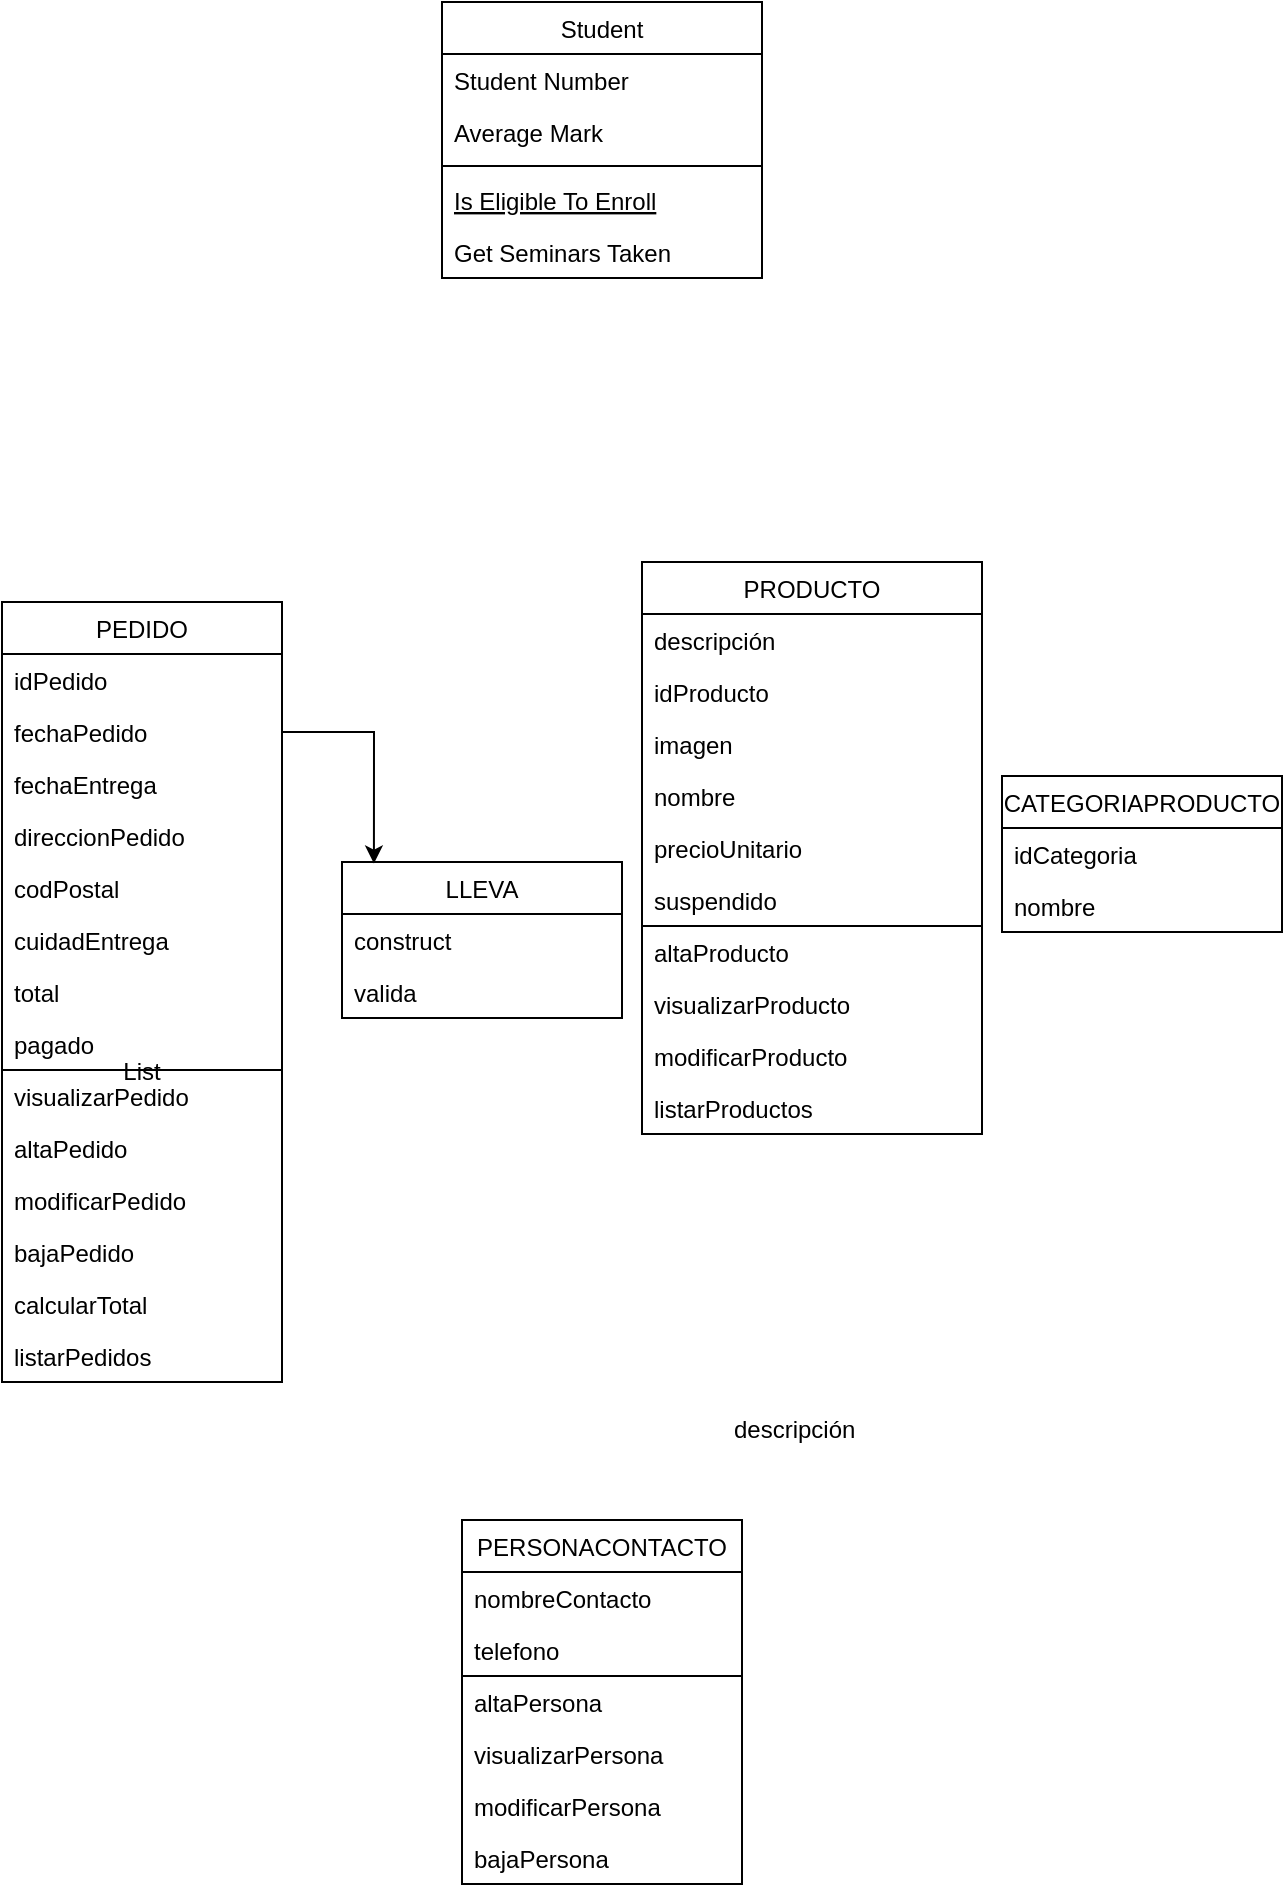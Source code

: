 <mxfile version="14.9.6" type="device"><diagram id="C5RBs43oDa-KdzZeNtuy" name="Page-1"><mxGraphModel dx="852" dy="534" grid="1" gridSize="10" guides="1" tooltips="1" connect="1" arrows="1" fold="1" page="1" pageScale="1" pageWidth="827" pageHeight="1169" math="0" shadow="0"><root><mxCell id="WIyWlLk6GJQsqaUBKTNV-0"/><mxCell id="WIyWlLk6GJQsqaUBKTNV-1" parent="WIyWlLk6GJQsqaUBKTNV-0"/><mxCell id="zkfFHV4jXpPFQw0GAbJ--6" value="Student" style="swimlane;fontStyle=0;align=center;verticalAlign=top;childLayout=stackLayout;horizontal=1;startSize=26;horizontalStack=0;resizeParent=1;resizeLast=0;collapsible=1;marginBottom=0;rounded=0;shadow=0;strokeWidth=1;" parent="WIyWlLk6GJQsqaUBKTNV-1" vertex="1"><mxGeometry x="350" y="410" width="160" height="138" as="geometry"><mxRectangle x="130" y="380" width="160" height="26" as="alternateBounds"/></mxGeometry></mxCell><mxCell id="zkfFHV4jXpPFQw0GAbJ--7" value="Student Number" style="text;align=left;verticalAlign=top;spacingLeft=4;spacingRight=4;overflow=hidden;rotatable=0;points=[[0,0.5],[1,0.5]];portConstraint=eastwest;" parent="zkfFHV4jXpPFQw0GAbJ--6" vertex="1"><mxGeometry y="26" width="160" height="26" as="geometry"/></mxCell><mxCell id="zkfFHV4jXpPFQw0GAbJ--8" value="Average Mark" style="text;align=left;verticalAlign=top;spacingLeft=4;spacingRight=4;overflow=hidden;rotatable=0;points=[[0,0.5],[1,0.5]];portConstraint=eastwest;rounded=0;shadow=0;html=0;" parent="zkfFHV4jXpPFQw0GAbJ--6" vertex="1"><mxGeometry y="52" width="160" height="26" as="geometry"/></mxCell><mxCell id="zkfFHV4jXpPFQw0GAbJ--9" value="" style="line;html=1;strokeWidth=1;align=left;verticalAlign=middle;spacingTop=-1;spacingLeft=3;spacingRight=3;rotatable=0;labelPosition=right;points=[];portConstraint=eastwest;" parent="zkfFHV4jXpPFQw0GAbJ--6" vertex="1"><mxGeometry y="78" width="160" height="8" as="geometry"/></mxCell><mxCell id="zkfFHV4jXpPFQw0GAbJ--10" value="Is Eligible To Enroll" style="text;align=left;verticalAlign=top;spacingLeft=4;spacingRight=4;overflow=hidden;rotatable=0;points=[[0,0.5],[1,0.5]];portConstraint=eastwest;fontStyle=4" parent="zkfFHV4jXpPFQw0GAbJ--6" vertex="1"><mxGeometry y="86" width="160" height="26" as="geometry"/></mxCell><mxCell id="zkfFHV4jXpPFQw0GAbJ--11" value="Get Seminars Taken" style="text;align=left;verticalAlign=top;spacingLeft=4;spacingRight=4;overflow=hidden;rotatable=0;points=[[0,0.5],[1,0.5]];portConstraint=eastwest;" parent="zkfFHV4jXpPFQw0GAbJ--6" vertex="1"><mxGeometry y="112" width="160" height="26" as="geometry"/></mxCell><mxCell id="DLmrD68bW0_2OXlidkGL-21" value="PEDIDO" style="swimlane;fontStyle=0;childLayout=stackLayout;horizontal=1;startSize=26;horizontalStack=0;resizeParent=1;resizeParentMax=0;resizeLast=0;collapsible=1;marginBottom=0;" vertex="1" parent="WIyWlLk6GJQsqaUBKTNV-1"><mxGeometry x="130" y="710" width="140" height="390" as="geometry"/></mxCell><mxCell id="DLmrD68bW0_2OXlidkGL-22" value="idPedido" style="text;strokeColor=none;fillColor=none;align=left;verticalAlign=top;spacingLeft=4;spacingRight=4;overflow=hidden;rotatable=0;points=[[0,0.5],[1,0.5]];portConstraint=eastwest;" vertex="1" parent="DLmrD68bW0_2OXlidkGL-21"><mxGeometry y="26" width="140" height="26" as="geometry"/></mxCell><mxCell id="DLmrD68bW0_2OXlidkGL-23" value="fechaPedido" style="text;strokeColor=none;fillColor=none;align=left;verticalAlign=top;spacingLeft=4;spacingRight=4;overflow=hidden;rotatable=0;points=[[0,0.5],[1,0.5]];portConstraint=eastwest;" vertex="1" parent="DLmrD68bW0_2OXlidkGL-21"><mxGeometry y="52" width="140" height="26" as="geometry"/></mxCell><mxCell id="DLmrD68bW0_2OXlidkGL-24" value="fechaEntrega" style="text;strokeColor=none;fillColor=none;align=left;verticalAlign=top;spacingLeft=4;spacingRight=4;overflow=hidden;rotatable=0;points=[[0,0.5],[1,0.5]];portConstraint=eastwest;" vertex="1" parent="DLmrD68bW0_2OXlidkGL-21"><mxGeometry y="78" width="140" height="26" as="geometry"/></mxCell><mxCell id="DLmrD68bW0_2OXlidkGL-55" value="direccionPedido" style="text;strokeColor=none;fillColor=none;align=left;verticalAlign=top;spacingLeft=4;spacingRight=4;overflow=hidden;rotatable=0;points=[[0,0.5],[1,0.5]];portConstraint=eastwest;" vertex="1" parent="DLmrD68bW0_2OXlidkGL-21"><mxGeometry y="104" width="140" height="26" as="geometry"/></mxCell><mxCell id="DLmrD68bW0_2OXlidkGL-56" value="codPostal" style="text;strokeColor=none;fillColor=none;align=left;verticalAlign=top;spacingLeft=4;spacingRight=4;overflow=hidden;rotatable=0;points=[[0,0.5],[1,0.5]];portConstraint=eastwest;" vertex="1" parent="DLmrD68bW0_2OXlidkGL-21"><mxGeometry y="130" width="140" height="26" as="geometry"/></mxCell><mxCell id="DLmrD68bW0_2OXlidkGL-57" value="cuidadEntrega" style="text;strokeColor=none;fillColor=none;align=left;verticalAlign=top;spacingLeft=4;spacingRight=4;overflow=hidden;rotatable=0;points=[[0,0.5],[1,0.5]];portConstraint=eastwest;" vertex="1" parent="DLmrD68bW0_2OXlidkGL-21"><mxGeometry y="156" width="140" height="26" as="geometry"/></mxCell><mxCell id="DLmrD68bW0_2OXlidkGL-58" value="total" style="text;strokeColor=none;fillColor=none;align=left;verticalAlign=top;spacingLeft=4;spacingRight=4;overflow=hidden;rotatable=0;points=[[0,0.5],[1,0.5]];portConstraint=eastwest;" vertex="1" parent="DLmrD68bW0_2OXlidkGL-21"><mxGeometry y="182" width="140" height="26" as="geometry"/></mxCell><mxCell id="DLmrD68bW0_2OXlidkGL-59" value="pagado" style="text;strokeColor=none;fillColor=none;align=left;verticalAlign=top;spacingLeft=4;spacingRight=4;overflow=hidden;rotatable=0;points=[[0,0.5],[1,0.5]];portConstraint=eastwest;" vertex="1" parent="DLmrD68bW0_2OXlidkGL-21"><mxGeometry y="208" width="140" height="26" as="geometry"/></mxCell><mxCell id="DLmrD68bW0_2OXlidkGL-61" value="List" style="swimlane;fontStyle=0;childLayout=stackLayout;horizontal=1;startSize=0;horizontalStack=0;resizeParent=1;resizeParentMax=0;resizeLast=0;collapsible=1;marginBottom=0;" vertex="1" parent="DLmrD68bW0_2OXlidkGL-21"><mxGeometry y="234" width="140" height="156" as="geometry"/></mxCell><mxCell id="DLmrD68bW0_2OXlidkGL-63" value="visualizarPedido" style="text;strokeColor=none;fillColor=none;align=left;verticalAlign=top;spacingLeft=4;spacingRight=4;overflow=hidden;rotatable=0;points=[[0,0.5],[1,0.5]];portConstraint=eastwest;" vertex="1" parent="DLmrD68bW0_2OXlidkGL-61"><mxGeometry width="140" height="26" as="geometry"/></mxCell><mxCell id="DLmrD68bW0_2OXlidkGL-62" value="altaPedido" style="text;strokeColor=none;fillColor=none;align=left;verticalAlign=top;spacingLeft=4;spacingRight=4;overflow=hidden;rotatable=0;points=[[0,0.5],[1,0.5]];portConstraint=eastwest;" vertex="1" parent="DLmrD68bW0_2OXlidkGL-61"><mxGeometry y="26" width="140" height="26" as="geometry"/></mxCell><mxCell id="DLmrD68bW0_2OXlidkGL-64" value="modificarPedido" style="text;strokeColor=none;fillColor=none;align=left;verticalAlign=top;spacingLeft=4;spacingRight=4;overflow=hidden;rotatable=0;points=[[0,0.5],[1,0.5]];portConstraint=eastwest;" vertex="1" parent="DLmrD68bW0_2OXlidkGL-61"><mxGeometry y="52" width="140" height="26" as="geometry"/></mxCell><mxCell id="DLmrD68bW0_2OXlidkGL-66" value="bajaPedido" style="text;strokeColor=none;fillColor=none;align=left;verticalAlign=top;spacingLeft=4;spacingRight=4;overflow=hidden;rotatable=0;points=[[0,0.5],[1,0.5]];portConstraint=eastwest;" vertex="1" parent="DLmrD68bW0_2OXlidkGL-61"><mxGeometry y="78" width="140" height="26" as="geometry"/></mxCell><mxCell id="DLmrD68bW0_2OXlidkGL-67" value="calcularTotal" style="text;strokeColor=none;fillColor=none;align=left;verticalAlign=top;spacingLeft=4;spacingRight=4;overflow=hidden;rotatable=0;points=[[0,0.5],[1,0.5]];portConstraint=eastwest;" vertex="1" parent="DLmrD68bW0_2OXlidkGL-61"><mxGeometry y="104" width="140" height="26" as="geometry"/></mxCell><mxCell id="DLmrD68bW0_2OXlidkGL-68" value="listarPedidos" style="text;strokeColor=none;fillColor=none;align=left;verticalAlign=top;spacingLeft=4;spacingRight=4;overflow=hidden;rotatable=0;points=[[0,0.5],[1,0.5]];portConstraint=eastwest;" vertex="1" parent="DLmrD68bW0_2OXlidkGL-61"><mxGeometry y="130" width="140" height="26" as="geometry"/></mxCell><mxCell id="DLmrD68bW0_2OXlidkGL-25" value="LLEVA" style="swimlane;fontStyle=0;childLayout=stackLayout;horizontal=1;startSize=26;horizontalStack=0;resizeParent=1;resizeParentMax=0;resizeLast=0;collapsible=1;marginBottom=0;" vertex="1" parent="WIyWlLk6GJQsqaUBKTNV-1"><mxGeometry x="300" y="840" width="140" height="78" as="geometry"/></mxCell><mxCell id="DLmrD68bW0_2OXlidkGL-26" value="construct" style="text;strokeColor=none;fillColor=none;align=left;verticalAlign=top;spacingLeft=4;spacingRight=4;overflow=hidden;rotatable=0;points=[[0,0.5],[1,0.5]];portConstraint=eastwest;" vertex="1" parent="DLmrD68bW0_2OXlidkGL-25"><mxGeometry y="26" width="140" height="26" as="geometry"/></mxCell><mxCell id="DLmrD68bW0_2OXlidkGL-27" value="valida" style="text;strokeColor=none;fillColor=none;align=left;verticalAlign=top;spacingLeft=4;spacingRight=4;overflow=hidden;rotatable=0;points=[[0,0.5],[1,0.5]];portConstraint=eastwest;" vertex="1" parent="DLmrD68bW0_2OXlidkGL-25"><mxGeometry y="52" width="140" height="26" as="geometry"/></mxCell><mxCell id="DLmrD68bW0_2OXlidkGL-33" value="CATEGORIAPRODUCTO" style="swimlane;fontStyle=0;childLayout=stackLayout;horizontal=1;startSize=26;horizontalStack=0;resizeParent=1;resizeParentMax=0;resizeLast=0;collapsible=1;marginBottom=0;" vertex="1" parent="WIyWlLk6GJQsqaUBKTNV-1"><mxGeometry x="630" y="797" width="140" height="78" as="geometry"/></mxCell><mxCell id="DLmrD68bW0_2OXlidkGL-34" value="idCategoria" style="text;strokeColor=none;fillColor=none;align=left;verticalAlign=top;spacingLeft=4;spacingRight=4;overflow=hidden;rotatable=0;points=[[0,0.5],[1,0.5]];portConstraint=eastwest;" vertex="1" parent="DLmrD68bW0_2OXlidkGL-33"><mxGeometry y="26" width="140" height="26" as="geometry"/></mxCell><mxCell id="DLmrD68bW0_2OXlidkGL-35" value="nombre" style="text;strokeColor=none;fillColor=none;align=left;verticalAlign=top;spacingLeft=4;spacingRight=4;overflow=hidden;rotatable=0;points=[[0,0.5],[1,0.5]];portConstraint=eastwest;" vertex="1" parent="DLmrD68bW0_2OXlidkGL-33"><mxGeometry y="52" width="140" height="26" as="geometry"/></mxCell><mxCell id="DLmrD68bW0_2OXlidkGL-37" value="PERSONACONTACTO" style="swimlane;fontStyle=0;childLayout=stackLayout;horizontal=1;startSize=26;horizontalStack=0;resizeParent=1;resizeParentMax=0;resizeLast=0;collapsible=1;marginBottom=0;" vertex="1" parent="WIyWlLk6GJQsqaUBKTNV-1"><mxGeometry x="360" y="1169" width="140" height="182" as="geometry"/></mxCell><mxCell id="DLmrD68bW0_2OXlidkGL-38" value="nombreContacto" style="text;strokeColor=none;fillColor=none;align=left;verticalAlign=top;spacingLeft=4;spacingRight=4;overflow=hidden;rotatable=0;points=[[0,0.5],[1,0.5]];portConstraint=eastwest;" vertex="1" parent="DLmrD68bW0_2OXlidkGL-37"><mxGeometry y="26" width="140" height="26" as="geometry"/></mxCell><mxCell id="DLmrD68bW0_2OXlidkGL-39" value="telefono" style="text;strokeColor=none;fillColor=none;align=left;verticalAlign=top;spacingLeft=4;spacingRight=4;overflow=hidden;rotatable=0;points=[[0,0.5],[1,0.5]];portConstraint=eastwest;" vertex="1" parent="DLmrD68bW0_2OXlidkGL-37"><mxGeometry y="52" width="140" height="26" as="geometry"/></mxCell><mxCell id="DLmrD68bW0_2OXlidkGL-70" value="" style="swimlane;fontStyle=0;childLayout=stackLayout;horizontal=1;startSize=0;horizontalStack=0;resizeParent=1;resizeParentMax=0;resizeLast=0;collapsible=1;marginBottom=0;" vertex="1" parent="DLmrD68bW0_2OXlidkGL-37"><mxGeometry y="78" width="140" height="104" as="geometry"/></mxCell><mxCell id="DLmrD68bW0_2OXlidkGL-71" value="altaPersona" style="text;strokeColor=none;fillColor=none;align=left;verticalAlign=top;spacingLeft=4;spacingRight=4;overflow=hidden;rotatable=0;points=[[0,0.5],[1,0.5]];portConstraint=eastwest;" vertex="1" parent="DLmrD68bW0_2OXlidkGL-70"><mxGeometry width="140" height="26" as="geometry"/></mxCell><mxCell id="DLmrD68bW0_2OXlidkGL-72" value="visualizarPersona" style="text;strokeColor=none;fillColor=none;align=left;verticalAlign=top;spacingLeft=4;spacingRight=4;overflow=hidden;rotatable=0;points=[[0,0.5],[1,0.5]];portConstraint=eastwest;" vertex="1" parent="DLmrD68bW0_2OXlidkGL-70"><mxGeometry y="26" width="140" height="26" as="geometry"/></mxCell><mxCell id="DLmrD68bW0_2OXlidkGL-73" value="modificarPersona" style="text;strokeColor=none;fillColor=none;align=left;verticalAlign=top;spacingLeft=4;spacingRight=4;overflow=hidden;rotatable=0;points=[[0,0.5],[1,0.5]];portConstraint=eastwest;" vertex="1" parent="DLmrD68bW0_2OXlidkGL-70"><mxGeometry y="52" width="140" height="26" as="geometry"/></mxCell><mxCell id="DLmrD68bW0_2OXlidkGL-74" value="bajaPersona" style="text;strokeColor=none;fillColor=none;align=left;verticalAlign=top;spacingLeft=4;spacingRight=4;overflow=hidden;rotatable=0;points=[[0,0.5],[1,0.5]];portConstraint=eastwest;" vertex="1" parent="DLmrD68bW0_2OXlidkGL-70"><mxGeometry y="78" width="140" height="26" as="geometry"/></mxCell><mxCell id="DLmrD68bW0_2OXlidkGL-43" style="edgeStyle=orthogonalEdgeStyle;rounded=0;orthogonalLoop=1;jettySize=auto;html=1;exitX=1;exitY=0.5;exitDx=0;exitDy=0;entryX=0.114;entryY=0.01;entryDx=0;entryDy=0;entryPerimeter=0;" edge="1" parent="WIyWlLk6GJQsqaUBKTNV-1" source="DLmrD68bW0_2OXlidkGL-23" target="DLmrD68bW0_2OXlidkGL-25"><mxGeometry relative="1" as="geometry"/></mxCell><mxCell id="DLmrD68bW0_2OXlidkGL-10" value="PRODUCTO" style="swimlane;fontStyle=0;childLayout=stackLayout;horizontal=1;startSize=26;horizontalStack=0;resizeParent=1;resizeParentMax=0;resizeLast=0;collapsible=1;marginBottom=0;" vertex="1" parent="WIyWlLk6GJQsqaUBKTNV-1"><mxGeometry x="450" y="690" width="170" height="182" as="geometry"/></mxCell><mxCell id="DLmrD68bW0_2OXlidkGL-11" value="descripción" style="text;strokeColor=none;fillColor=none;align=left;verticalAlign=top;spacingLeft=4;spacingRight=4;overflow=hidden;rotatable=0;points=[[0,0.5],[1,0.5]];portConstraint=eastwest;" vertex="1" parent="DLmrD68bW0_2OXlidkGL-10"><mxGeometry y="26" width="170" height="26" as="geometry"/></mxCell><mxCell id="DLmrD68bW0_2OXlidkGL-12" value="idProducto" style="text;strokeColor=none;fillColor=none;align=left;verticalAlign=top;spacingLeft=4;spacingRight=4;overflow=hidden;rotatable=0;points=[[0,0.5],[1,0.5]];portConstraint=eastwest;" vertex="1" parent="DLmrD68bW0_2OXlidkGL-10"><mxGeometry y="52" width="170" height="26" as="geometry"/></mxCell><mxCell id="DLmrD68bW0_2OXlidkGL-13" value="imagen" style="text;strokeColor=none;fillColor=none;align=left;verticalAlign=top;spacingLeft=4;spacingRight=4;overflow=hidden;rotatable=0;points=[[0,0.5],[1,0.5]];portConstraint=eastwest;" vertex="1" parent="DLmrD68bW0_2OXlidkGL-10"><mxGeometry y="78" width="170" height="26" as="geometry"/></mxCell><mxCell id="DLmrD68bW0_2OXlidkGL-44" value="nombre" style="text;strokeColor=none;fillColor=none;align=left;verticalAlign=top;spacingLeft=4;spacingRight=4;overflow=hidden;rotatable=0;points=[[0,0.5],[1,0.5]];portConstraint=eastwest;" vertex="1" parent="DLmrD68bW0_2OXlidkGL-10"><mxGeometry y="104" width="170" height="26" as="geometry"/></mxCell><mxCell id="DLmrD68bW0_2OXlidkGL-45" value="precioUnitario" style="text;strokeColor=none;fillColor=none;align=left;verticalAlign=top;spacingLeft=4;spacingRight=4;overflow=hidden;rotatable=0;points=[[0,0.5],[1,0.5]];portConstraint=eastwest;" vertex="1" parent="DLmrD68bW0_2OXlidkGL-10"><mxGeometry y="130" width="170" height="26" as="geometry"/></mxCell><mxCell id="DLmrD68bW0_2OXlidkGL-46" value="suspendido" style="text;strokeColor=none;fillColor=none;align=left;verticalAlign=top;spacingLeft=4;spacingRight=4;overflow=hidden;rotatable=0;points=[[0,0.5],[1,0.5]];portConstraint=eastwest;" vertex="1" parent="DLmrD68bW0_2OXlidkGL-10"><mxGeometry y="156" width="170" height="26" as="geometry"/></mxCell><mxCell id="DLmrD68bW0_2OXlidkGL-48" value="" style="swimlane;fontStyle=0;childLayout=stackLayout;horizontal=1;startSize=0;horizontalStack=0;resizeParent=1;resizeParentMax=0;resizeLast=0;collapsible=1;marginBottom=0;" vertex="1" parent="WIyWlLk6GJQsqaUBKTNV-1"><mxGeometry x="450" y="872" width="170" height="104" as="geometry"><mxRectangle x="670" y="1010" width="50" height="40" as="alternateBounds"/></mxGeometry></mxCell><mxCell id="DLmrD68bW0_2OXlidkGL-51" value="altaProducto" style="text;strokeColor=none;fillColor=none;align=left;verticalAlign=top;spacingLeft=4;spacingRight=4;overflow=hidden;rotatable=0;points=[[0,0.5],[1,0.5]];portConstraint=eastwest;" vertex="1" parent="DLmrD68bW0_2OXlidkGL-48"><mxGeometry width="170" height="26" as="geometry"/></mxCell><mxCell id="DLmrD68bW0_2OXlidkGL-52" value="visualizarProducto" style="text;strokeColor=none;fillColor=none;align=left;verticalAlign=top;spacingLeft=4;spacingRight=4;overflow=hidden;rotatable=0;points=[[0,0.5],[1,0.5]];portConstraint=eastwest;" vertex="1" parent="DLmrD68bW0_2OXlidkGL-48"><mxGeometry y="26" width="170" height="26" as="geometry"/></mxCell><mxCell id="DLmrD68bW0_2OXlidkGL-53" value="modificarProducto" style="text;strokeColor=none;fillColor=none;align=left;verticalAlign=top;spacingLeft=4;spacingRight=4;overflow=hidden;rotatable=0;points=[[0,0.5],[1,0.5]];portConstraint=eastwest;" vertex="1" parent="DLmrD68bW0_2OXlidkGL-48"><mxGeometry y="52" width="170" height="26" as="geometry"/></mxCell><mxCell id="DLmrD68bW0_2OXlidkGL-54" value="listarProductos" style="text;strokeColor=none;fillColor=none;align=left;verticalAlign=top;spacingLeft=4;spacingRight=4;overflow=hidden;rotatable=0;points=[[0,0.5],[1,0.5]];portConstraint=eastwest;" vertex="1" parent="DLmrD68bW0_2OXlidkGL-48"><mxGeometry y="78" width="170" height="26" as="geometry"/></mxCell><mxCell id="DLmrD68bW0_2OXlidkGL-49" value="descripción" style="text;strokeColor=none;fillColor=none;align=left;verticalAlign=top;spacingLeft=4;spacingRight=4;overflow=hidden;rotatable=0;points=[[0,0.5],[1,0.5]];portConstraint=eastwest;" vertex="1" parent="WIyWlLk6GJQsqaUBKTNV-1"><mxGeometry x="490" y="1110" width="170" height="26" as="geometry"/></mxCell></root></mxGraphModel></diagram></mxfile>